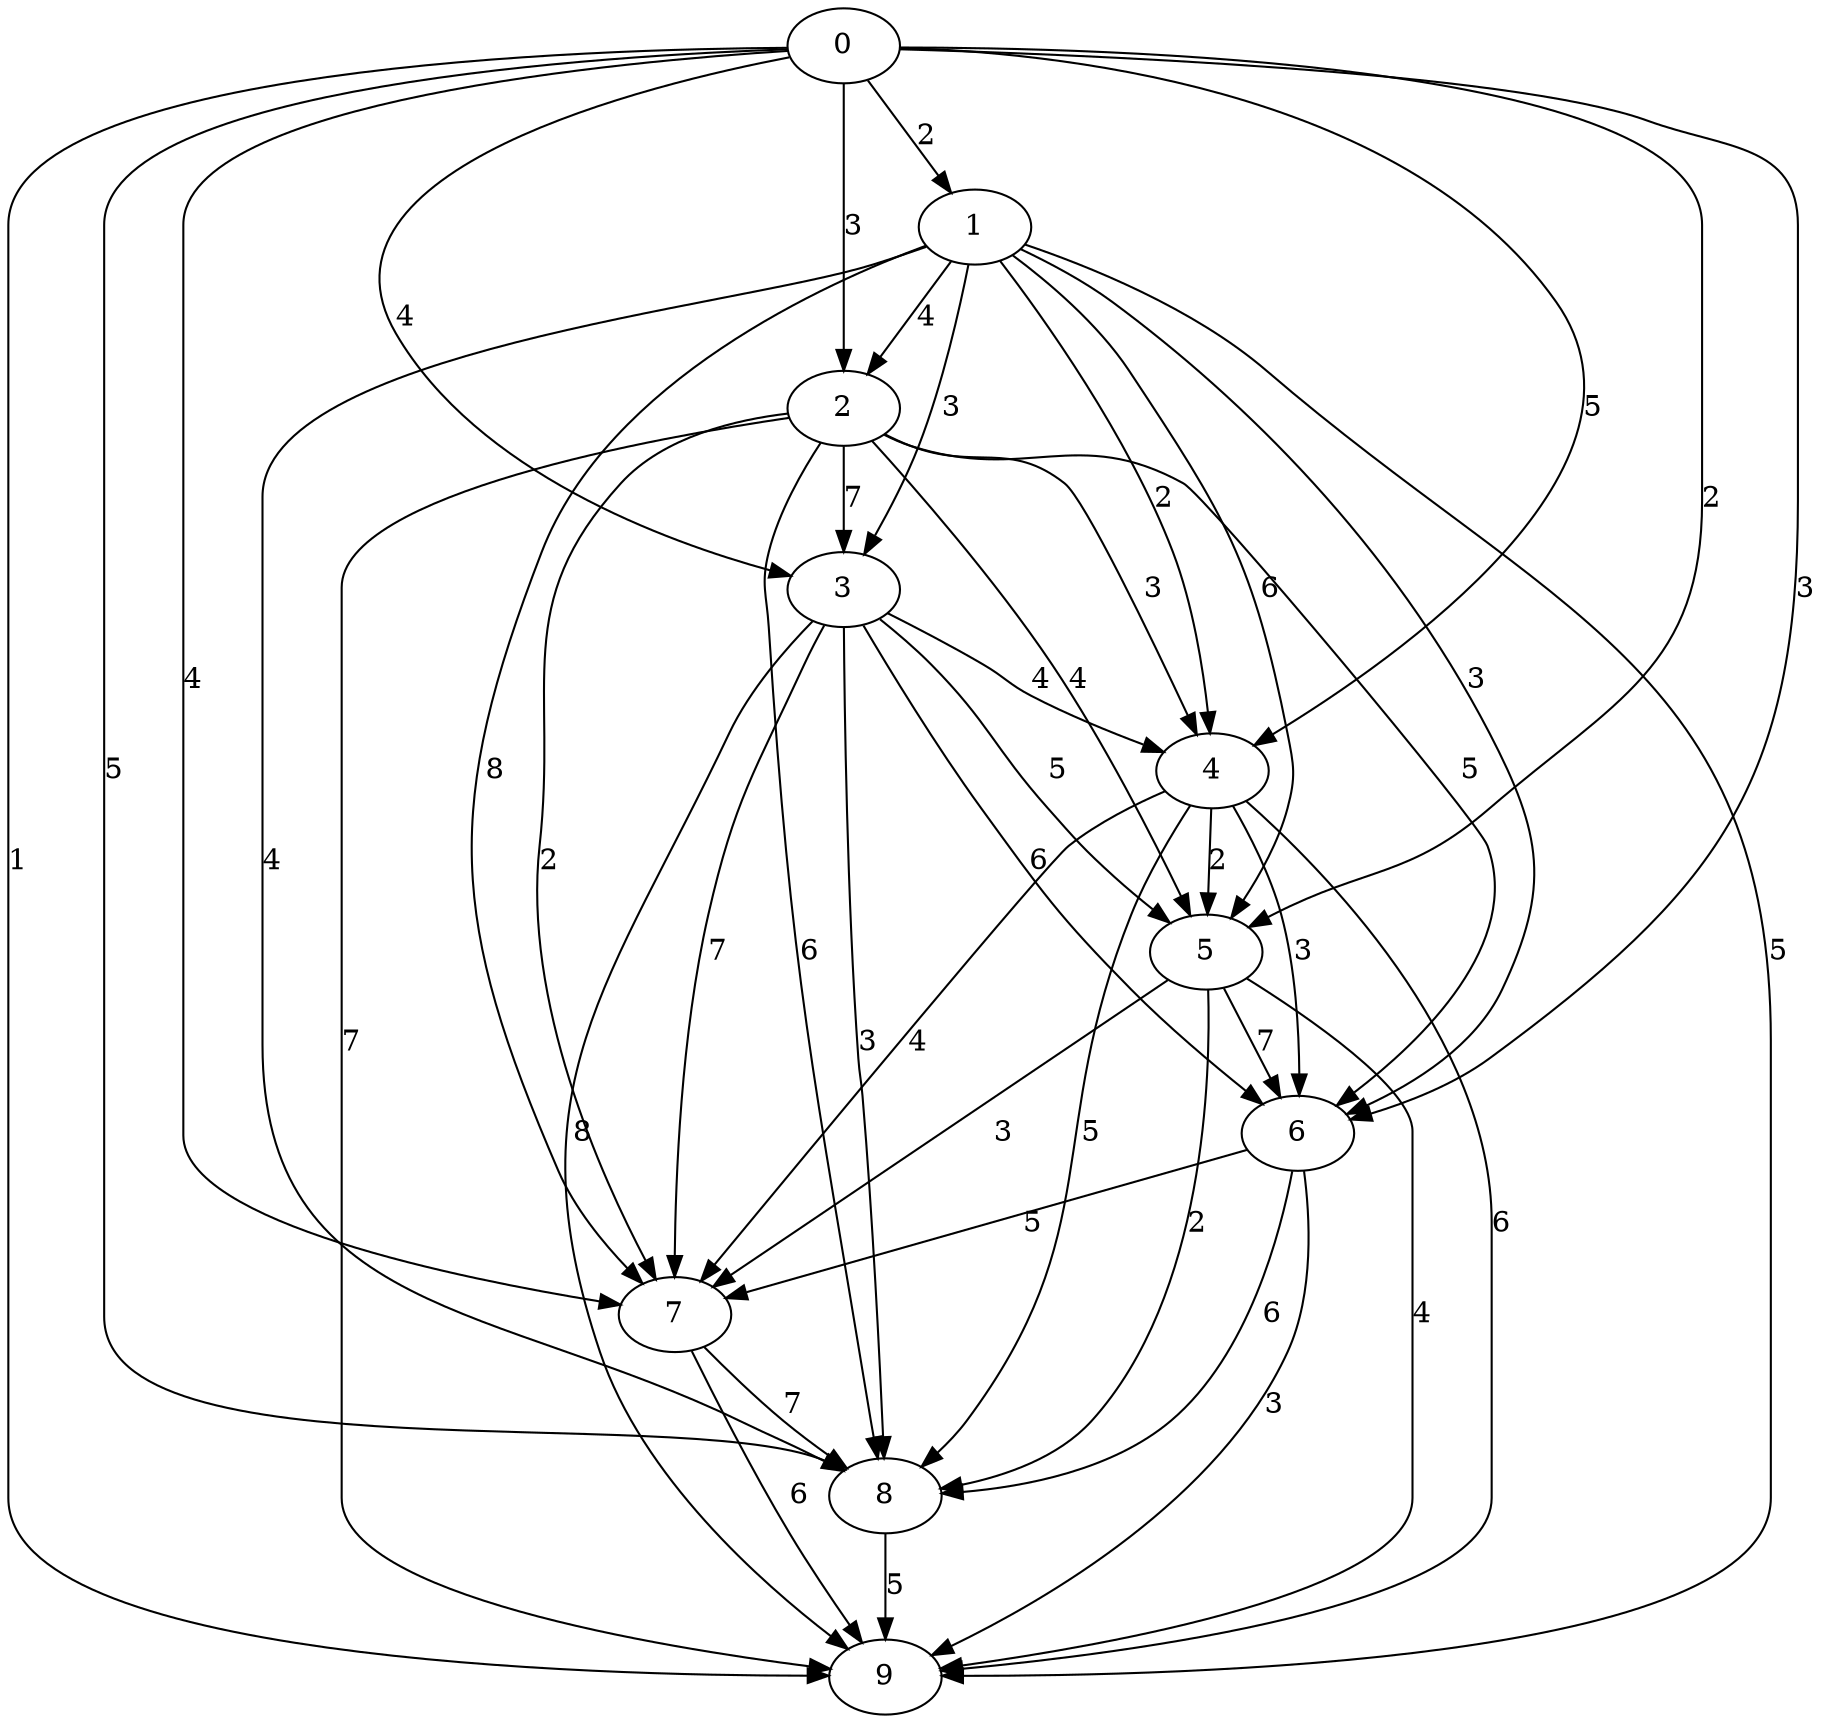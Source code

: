 digraph G {
    0 -> 1 [label="2"];
    0 -> 2 [label="3"];
    0 -> 3 [label="4"];
    0 -> 4 [label="5"];
    0 -> 5 [label="2"];
    0 -> 6 [label="3"];
    0 -> 7 [label="4"];
    0 -> 8 [label="5"];
    0 -> 9 [label="1"];
    1 -> 2 [label="4"];
    1 -> 3 [label="3"];
    1 -> 4 [label="2"];
    1 -> 5 [label="6"];
    1 -> 6 [label="3"];
    1 -> 7 [label="8"];
    1 -> 8 [label="4"];
    1 -> 9 [label="5"];
    2 -> 3 [label="7"];
    2 -> 4 [label="3"];
    2 -> 5 [label="4"];
    2 -> 6 [label="5"];
    2 -> 7 [label="2"];
    2 -> 8 [label="6"];
    2 -> 9 [label="7"];
    3 -> 4 [label="4"];
    3 -> 5 [label="5"];
    3 -> 6 [label="6"];
    3 -> 7 [label="7"];
    3 -> 8 [label="3"];
    3 -> 9 [label="8"];
    4 -> 5 [label="2"];
    4 -> 6 [label="3"];
    4 -> 7 [label="4"];
    4 -> 8 [label="5"];
    4 -> 9 [label="6"];
    5 -> 6 [label="7"];
    5 -> 7 [label="3"];
    5 -> 8 [label="2"];
    5 -> 9 [label="4"];
    6 -> 7 [label="5"];
    6 -> 8 [label="6"];
    6 -> 9 [label="3"];
    7 -> 8 [label="7"];
    7 -> 9 [label="6"];
    8 -> 9 [label="5"];
}